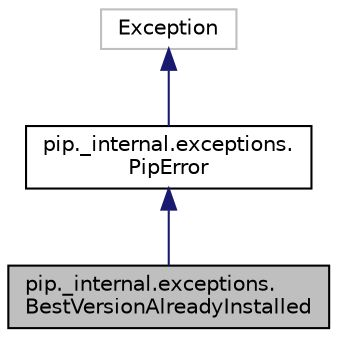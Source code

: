 digraph "pip._internal.exceptions.BestVersionAlreadyInstalled"
{
 // LATEX_PDF_SIZE
  edge [fontname="Helvetica",fontsize="10",labelfontname="Helvetica",labelfontsize="10"];
  node [fontname="Helvetica",fontsize="10",shape=record];
  Node1 [label="pip._internal.exceptions.\lBestVersionAlreadyInstalled",height=0.2,width=0.4,color="black", fillcolor="grey75", style="filled", fontcolor="black",tooltip=" "];
  Node2 -> Node1 [dir="back",color="midnightblue",fontsize="10",style="solid",fontname="Helvetica"];
  Node2 [label="pip._internal.exceptions.\lPipError",height=0.2,width=0.4,color="black", fillcolor="white", style="filled",URL="$classpip_1_1__internal_1_1exceptions_1_1_pip_error.html",tooltip=" "];
  Node3 -> Node2 [dir="back",color="midnightblue",fontsize="10",style="solid",fontname="Helvetica"];
  Node3 [label="Exception",height=0.2,width=0.4,color="grey75", fillcolor="white", style="filled",tooltip=" "];
}
